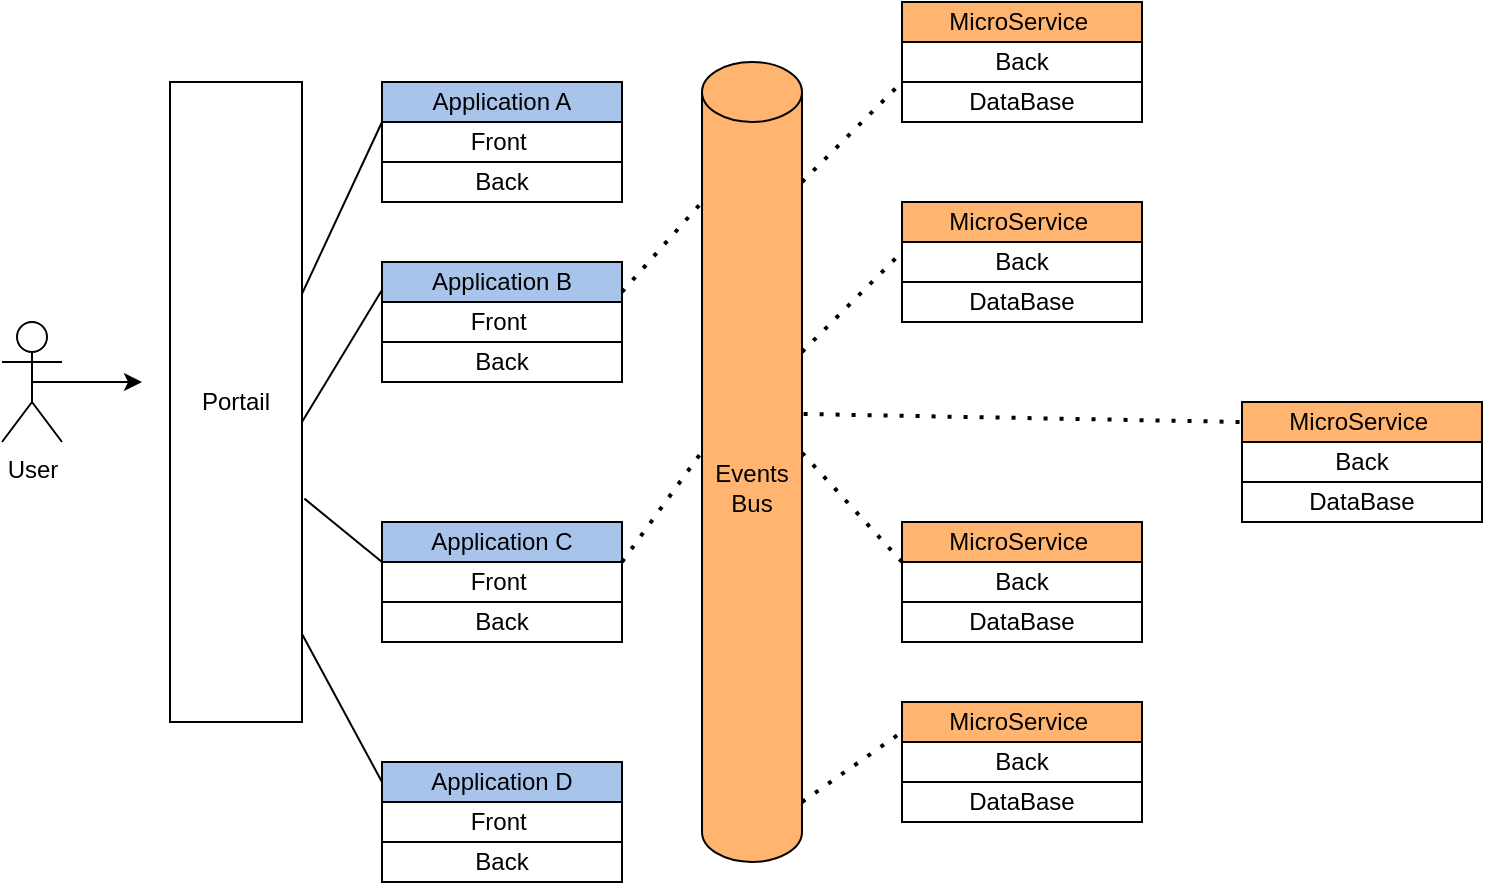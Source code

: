<mxfile version="13.8.9-1" type="github">
  <diagram id="q87qz0QwqE8sBQXYNTOX" name="Page-1">
    <mxGraphModel dx="1038" dy="548" grid="1" gridSize="10" guides="1" tooltips="1" connect="1" arrows="1" fold="1" page="1" pageScale="1" pageWidth="827" pageHeight="1169" math="0" shadow="0">
      <root>
        <mxCell id="0" />
        <mxCell id="1" parent="0" />
        <mxCell id="-Fz0O9VPjYnXU61P3-lc-1" value="Application A" style="rounded=0;whiteSpace=wrap;html=1;fillColor=#A9C4EB;" parent="1" vertex="1">
          <mxGeometry x="240" y="50" width="120" height="20" as="geometry" />
        </mxCell>
        <mxCell id="-Fz0O9VPjYnXU61P3-lc-2" value="User" style="shape=umlActor;verticalLabelPosition=bottom;verticalAlign=top;html=1;outlineConnect=0;" parent="1" vertex="1">
          <mxGeometry x="50" y="170" width="30" height="60" as="geometry" />
        </mxCell>
        <mxCell id="-Fz0O9VPjYnXU61P3-lc-5" value="" style="endArrow=classic;html=1;exitX=0.5;exitY=0.5;exitDx=0;exitDy=0;exitPerimeter=0;" parent="1" source="-Fz0O9VPjYnXU61P3-lc-2" edge="1">
          <mxGeometry width="50" height="50" relative="1" as="geometry">
            <mxPoint x="390" y="300" as="sourcePoint" />
            <mxPoint x="120" y="200" as="targetPoint" />
          </mxGeometry>
        </mxCell>
        <mxCell id="-Fz0O9VPjYnXU61P3-lc-10" style="edgeStyle=orthogonalEdgeStyle;rounded=0;orthogonalLoop=1;jettySize=auto;html=1;exitX=0.5;exitY=1;exitDx=0;exitDy=0;" parent="1" edge="1">
          <mxGeometry relative="1" as="geometry">
            <mxPoint x="745" y="200" as="sourcePoint" />
            <mxPoint x="745" y="200" as="targetPoint" />
          </mxGeometry>
        </mxCell>
        <mxCell id="-Fz0O9VPjYnXU61P3-lc-11" value="Portail" style="rounded=0;whiteSpace=wrap;html=1;" parent="1" vertex="1">
          <mxGeometry x="134" y="50" width="66" height="320" as="geometry" />
        </mxCell>
        <mxCell id="-Fz0O9VPjYnXU61P3-lc-12" value="Front&amp;nbsp;" style="rounded=0;whiteSpace=wrap;html=1;" parent="1" vertex="1">
          <mxGeometry x="240" y="70" width="120" height="20" as="geometry" />
        </mxCell>
        <mxCell id="-Fz0O9VPjYnXU61P3-lc-13" value="Back" style="rounded=0;whiteSpace=wrap;html=1;" parent="1" vertex="1">
          <mxGeometry x="240" y="90" width="120" height="20" as="geometry" />
        </mxCell>
        <mxCell id="-Fz0O9VPjYnXU61P3-lc-14" value="Application B" style="rounded=0;whiteSpace=wrap;html=1;fillColor=#A9C4EB;" parent="1" vertex="1">
          <mxGeometry x="240" y="140" width="120" height="20" as="geometry" />
        </mxCell>
        <mxCell id="-Fz0O9VPjYnXU61P3-lc-15" value="Front&amp;nbsp;" style="rounded=0;whiteSpace=wrap;html=1;" parent="1" vertex="1">
          <mxGeometry x="240" y="160" width="120" height="20" as="geometry" />
        </mxCell>
        <mxCell id="-Fz0O9VPjYnXU61P3-lc-16" value="Back" style="rounded=0;whiteSpace=wrap;html=1;" parent="1" vertex="1">
          <mxGeometry x="240" y="180" width="120" height="20" as="geometry" />
        </mxCell>
        <mxCell id="-Fz0O9VPjYnXU61P3-lc-19" value="Back" style="rounded=0;whiteSpace=wrap;html=1;" parent="1" vertex="1">
          <mxGeometry x="240" y="310" width="120" height="20" as="geometry" />
        </mxCell>
        <mxCell id="-Fz0O9VPjYnXU61P3-lc-20" value="Application D" style="rounded=0;whiteSpace=wrap;html=1;fillColor=#A9C4EB;" parent="1" vertex="1">
          <mxGeometry x="240" y="390" width="120" height="20" as="geometry" />
        </mxCell>
        <mxCell id="-Fz0O9VPjYnXU61P3-lc-21" value="Front&amp;nbsp;" style="rounded=0;whiteSpace=wrap;html=1;" parent="1" vertex="1">
          <mxGeometry x="240" y="410" width="120" height="20" as="geometry" />
        </mxCell>
        <mxCell id="-Fz0O9VPjYnXU61P3-lc-22" value="Back" style="rounded=0;whiteSpace=wrap;html=1;" parent="1" vertex="1">
          <mxGeometry x="240" y="430" width="120" height="20" as="geometry" />
        </mxCell>
        <mxCell id="-Fz0O9VPjYnXU61P3-lc-23" value="MicroService&amp;nbsp;" style="rounded=0;whiteSpace=wrap;html=1;fillColor=#FFB570;" parent="1" vertex="1">
          <mxGeometry x="500" y="10" width="120" height="20" as="geometry" />
        </mxCell>
        <mxCell id="-Fz0O9VPjYnXU61P3-lc-24" value="Back" style="rounded=0;whiteSpace=wrap;html=1;" parent="1" vertex="1">
          <mxGeometry x="500" y="30" width="120" height="20" as="geometry" />
        </mxCell>
        <mxCell id="-Fz0O9VPjYnXU61P3-lc-25" value="DataBase" style="rounded=0;whiteSpace=wrap;html=1;" parent="1" vertex="1">
          <mxGeometry x="500" y="50" width="120" height="20" as="geometry" />
        </mxCell>
        <mxCell id="-Fz0O9VPjYnXU61P3-lc-26" value="MicroService&amp;nbsp;" style="rounded=0;whiteSpace=wrap;html=1;fillColor=#FFB570;" parent="1" vertex="1">
          <mxGeometry x="500" y="110" width="120" height="20" as="geometry" />
        </mxCell>
        <mxCell id="-Fz0O9VPjYnXU61P3-lc-27" value="Back" style="rounded=0;whiteSpace=wrap;html=1;" parent="1" vertex="1">
          <mxGeometry x="500" y="130" width="120" height="20" as="geometry" />
        </mxCell>
        <mxCell id="-Fz0O9VPjYnXU61P3-lc-28" value="DataBase" style="rounded=0;whiteSpace=wrap;html=1;" parent="1" vertex="1">
          <mxGeometry x="500" y="150" width="120" height="20" as="geometry" />
        </mxCell>
        <mxCell id="-Fz0O9VPjYnXU61P3-lc-29" value="MicroService&amp;nbsp;" style="rounded=0;whiteSpace=wrap;html=1;fillColor=#FFB570;" parent="1" vertex="1">
          <mxGeometry x="500" y="270" width="120" height="20" as="geometry" />
        </mxCell>
        <mxCell id="-Fz0O9VPjYnXU61P3-lc-30" value="Back" style="rounded=0;whiteSpace=wrap;html=1;" parent="1" vertex="1">
          <mxGeometry x="500" y="290" width="120" height="20" as="geometry" />
        </mxCell>
        <mxCell id="-Fz0O9VPjYnXU61P3-lc-31" value="DataBase" style="rounded=0;whiteSpace=wrap;html=1;" parent="1" vertex="1">
          <mxGeometry x="500" y="310" width="120" height="20" as="geometry" />
        </mxCell>
        <mxCell id="-Fz0O9VPjYnXU61P3-lc-32" value="MicroService&amp;nbsp;" style="rounded=0;whiteSpace=wrap;html=1;fillColor=#FFB570;" parent="1" vertex="1">
          <mxGeometry x="500" y="360" width="120" height="20" as="geometry" />
        </mxCell>
        <mxCell id="-Fz0O9VPjYnXU61P3-lc-33" value="Back" style="rounded=0;whiteSpace=wrap;html=1;" parent="1" vertex="1">
          <mxGeometry x="500" y="380" width="120" height="20" as="geometry" />
        </mxCell>
        <mxCell id="-Fz0O9VPjYnXU61P3-lc-34" value="DataBase" style="rounded=0;whiteSpace=wrap;html=1;" parent="1" vertex="1">
          <mxGeometry x="500" y="400" width="120" height="20" as="geometry" />
        </mxCell>
        <mxCell id="-Fz0O9VPjYnXU61P3-lc-35" value="MicroService&amp;nbsp;" style="rounded=0;whiteSpace=wrap;html=1;fillColor=#FFB570;" parent="1" vertex="1">
          <mxGeometry x="670" y="210" width="120" height="20" as="geometry" />
        </mxCell>
        <mxCell id="-Fz0O9VPjYnXU61P3-lc-36" value="Back" style="rounded=0;whiteSpace=wrap;html=1;" parent="1" vertex="1">
          <mxGeometry x="670" y="230" width="120" height="20" as="geometry" />
        </mxCell>
        <mxCell id="-Fz0O9VPjYnXU61P3-lc-37" value="DataBase" style="rounded=0;whiteSpace=wrap;html=1;" parent="1" vertex="1">
          <mxGeometry x="670" y="250" width="120" height="20" as="geometry" />
        </mxCell>
        <mxCell id="-Fz0O9VPjYnXU61P3-lc-38" value="" style="endArrow=none;html=1;exitX=0;exitY=0.5;exitDx=0;exitDy=0;" parent="1" source="-Fz0O9VPjYnXU61P3-lc-20" edge="1">
          <mxGeometry width="50" height="50" relative="1" as="geometry">
            <mxPoint x="240" y="320" as="sourcePoint" />
            <mxPoint x="200" y="326" as="targetPoint" />
          </mxGeometry>
        </mxCell>
        <mxCell id="-Fz0O9VPjYnXU61P3-lc-39" value="" style="endArrow=none;html=1;exitX=1.018;exitY=0.651;exitDx=0;exitDy=0;exitPerimeter=0;entryX=0;entryY=1;entryDx=0;entryDy=0;" parent="1" source="-Fz0O9VPjYnXU61P3-lc-11" edge="1" target="-Fz0O9VPjYnXU61P3-lc-42">
          <mxGeometry width="50" height="50" relative="1" as="geometry">
            <mxPoint x="490" y="290" as="sourcePoint" />
            <mxPoint x="240" y="250" as="targetPoint" />
          </mxGeometry>
        </mxCell>
        <mxCell id="-Fz0O9VPjYnXU61P3-lc-40" value="" style="endArrow=none;html=1;exitX=1;exitY=0.331;exitDx=0;exitDy=0;exitPerimeter=0;entryX=0;entryY=0;entryDx=0;entryDy=0;" parent="1" source="-Fz0O9VPjYnXU61P3-lc-11" target="-Fz0O9VPjYnXU61P3-lc-12" edge="1">
          <mxGeometry width="50" height="50" relative="1" as="geometry">
            <mxPoint x="190" y="150" as="sourcePoint" />
            <mxPoint x="240" y="100" as="targetPoint" />
          </mxGeometry>
        </mxCell>
        <mxCell id="-Fz0O9VPjYnXU61P3-lc-41" value="" style="endArrow=none;html=1;" parent="1" edge="1">
          <mxGeometry width="50" height="50" relative="1" as="geometry">
            <mxPoint x="200" y="220" as="sourcePoint" />
            <mxPoint x="240" y="154" as="targetPoint" />
            <Array as="points" />
          </mxGeometry>
        </mxCell>
        <mxCell id="-Fz0O9VPjYnXU61P3-lc-42" value="Application C" style="rounded=0;whiteSpace=wrap;html=1;fillColor=#A9C4EB;" parent="1" vertex="1">
          <mxGeometry x="240" y="270" width="120" height="20" as="geometry" />
        </mxCell>
        <mxCell id="-Fz0O9VPjYnXU61P3-lc-43" value="Front&amp;nbsp;" style="rounded=0;whiteSpace=wrap;html=1;" parent="1" vertex="1">
          <mxGeometry x="240" y="290" width="120" height="20" as="geometry" />
        </mxCell>
        <mxCell id="6cMaasl4A06SphGqTAwq-3" value="Events&lt;br&gt;Bus" style="shape=cylinder3;whiteSpace=wrap;html=1;boundedLbl=1;backgroundOutline=1;size=15;fillColor=#FFB570;" vertex="1" parent="1">
          <mxGeometry x="400" y="40" width="50" height="400" as="geometry" />
        </mxCell>
        <mxCell id="6cMaasl4A06SphGqTAwq-4" value="" style="endArrow=none;dashed=1;html=1;dashPattern=1 3;strokeWidth=2;entryX=0.968;entryY=0.484;entryDx=0;entryDy=0;entryPerimeter=0;" edge="1" parent="1" target="6cMaasl4A06SphGqTAwq-3">
          <mxGeometry width="50" height="50" relative="1" as="geometry">
            <mxPoint x="500" y="290" as="sourcePoint" />
            <mxPoint x="440" y="250" as="targetPoint" />
            <Array as="points">
              <mxPoint x="500" y="290" />
            </Array>
          </mxGeometry>
        </mxCell>
        <mxCell id="6cMaasl4A06SphGqTAwq-7" value="" style="endArrow=none;dashed=1;html=1;dashPattern=1 3;strokeWidth=2;" edge="1" parent="1">
          <mxGeometry width="50" height="50" relative="1" as="geometry">
            <mxPoint x="450" y="185" as="sourcePoint" />
            <mxPoint x="500" y="135" as="targetPoint" />
          </mxGeometry>
        </mxCell>
        <mxCell id="6cMaasl4A06SphGqTAwq-8" value="" style="endArrow=none;dashed=1;html=1;dashPattern=1 3;strokeWidth=2;" edge="1" parent="1">
          <mxGeometry width="50" height="50" relative="1" as="geometry">
            <mxPoint x="450" y="100" as="sourcePoint" />
            <mxPoint x="500" y="50" as="targetPoint" />
          </mxGeometry>
        </mxCell>
        <mxCell id="6cMaasl4A06SphGqTAwq-9" value="" style="endArrow=none;dashed=1;html=1;dashPattern=1 3;strokeWidth=2;exitX=1.016;exitY=0.44;exitDx=0;exitDy=0;exitPerimeter=0;entryX=0;entryY=0.5;entryDx=0;entryDy=0;" edge="1" parent="1" source="6cMaasl4A06SphGqTAwq-3" target="-Fz0O9VPjYnXU61P3-lc-35">
          <mxGeometry width="50" height="50" relative="1" as="geometry">
            <mxPoint x="620" y="250" as="sourcePoint" />
            <mxPoint x="670" y="200" as="targetPoint" />
          </mxGeometry>
        </mxCell>
        <mxCell id="6cMaasl4A06SphGqTAwq-12" value="" style="endArrow=none;dashed=1;html=1;dashPattern=1 3;strokeWidth=2;entryX=0;entryY=0.75;entryDx=0;entryDy=0;" edge="1" parent="1" target="-Fz0O9VPjYnXU61P3-lc-32">
          <mxGeometry width="50" height="50" relative="1" as="geometry">
            <mxPoint x="450" y="410" as="sourcePoint" />
            <mxPoint x="500" y="360" as="targetPoint" />
          </mxGeometry>
        </mxCell>
        <mxCell id="6cMaasl4A06SphGqTAwq-13" value="" style="endArrow=none;dashed=1;html=1;dashPattern=1 3;strokeWidth=2;exitX=1;exitY=0.75;exitDx=0;exitDy=0;" edge="1" parent="1" source="-Fz0O9VPjYnXU61P3-lc-14">
          <mxGeometry width="50" height="50" relative="1" as="geometry">
            <mxPoint x="360" y="130" as="sourcePoint" />
            <mxPoint x="400" y="110" as="targetPoint" />
          </mxGeometry>
        </mxCell>
        <mxCell id="6cMaasl4A06SphGqTAwq-14" value="" style="endArrow=none;dashed=1;html=1;dashPattern=1 3;strokeWidth=2;entryX=0.04;entryY=0.48;entryDx=0;entryDy=0;entryPerimeter=0;exitX=1;exitY=0;exitDx=0;exitDy=0;" edge="1" parent="1" source="-Fz0O9VPjYnXU61P3-lc-43" target="6cMaasl4A06SphGqTAwq-3">
          <mxGeometry width="50" height="50" relative="1" as="geometry">
            <mxPoint x="390" y="300" as="sourcePoint" />
            <mxPoint x="440" y="250" as="targetPoint" />
          </mxGeometry>
        </mxCell>
      </root>
    </mxGraphModel>
  </diagram>
</mxfile>
